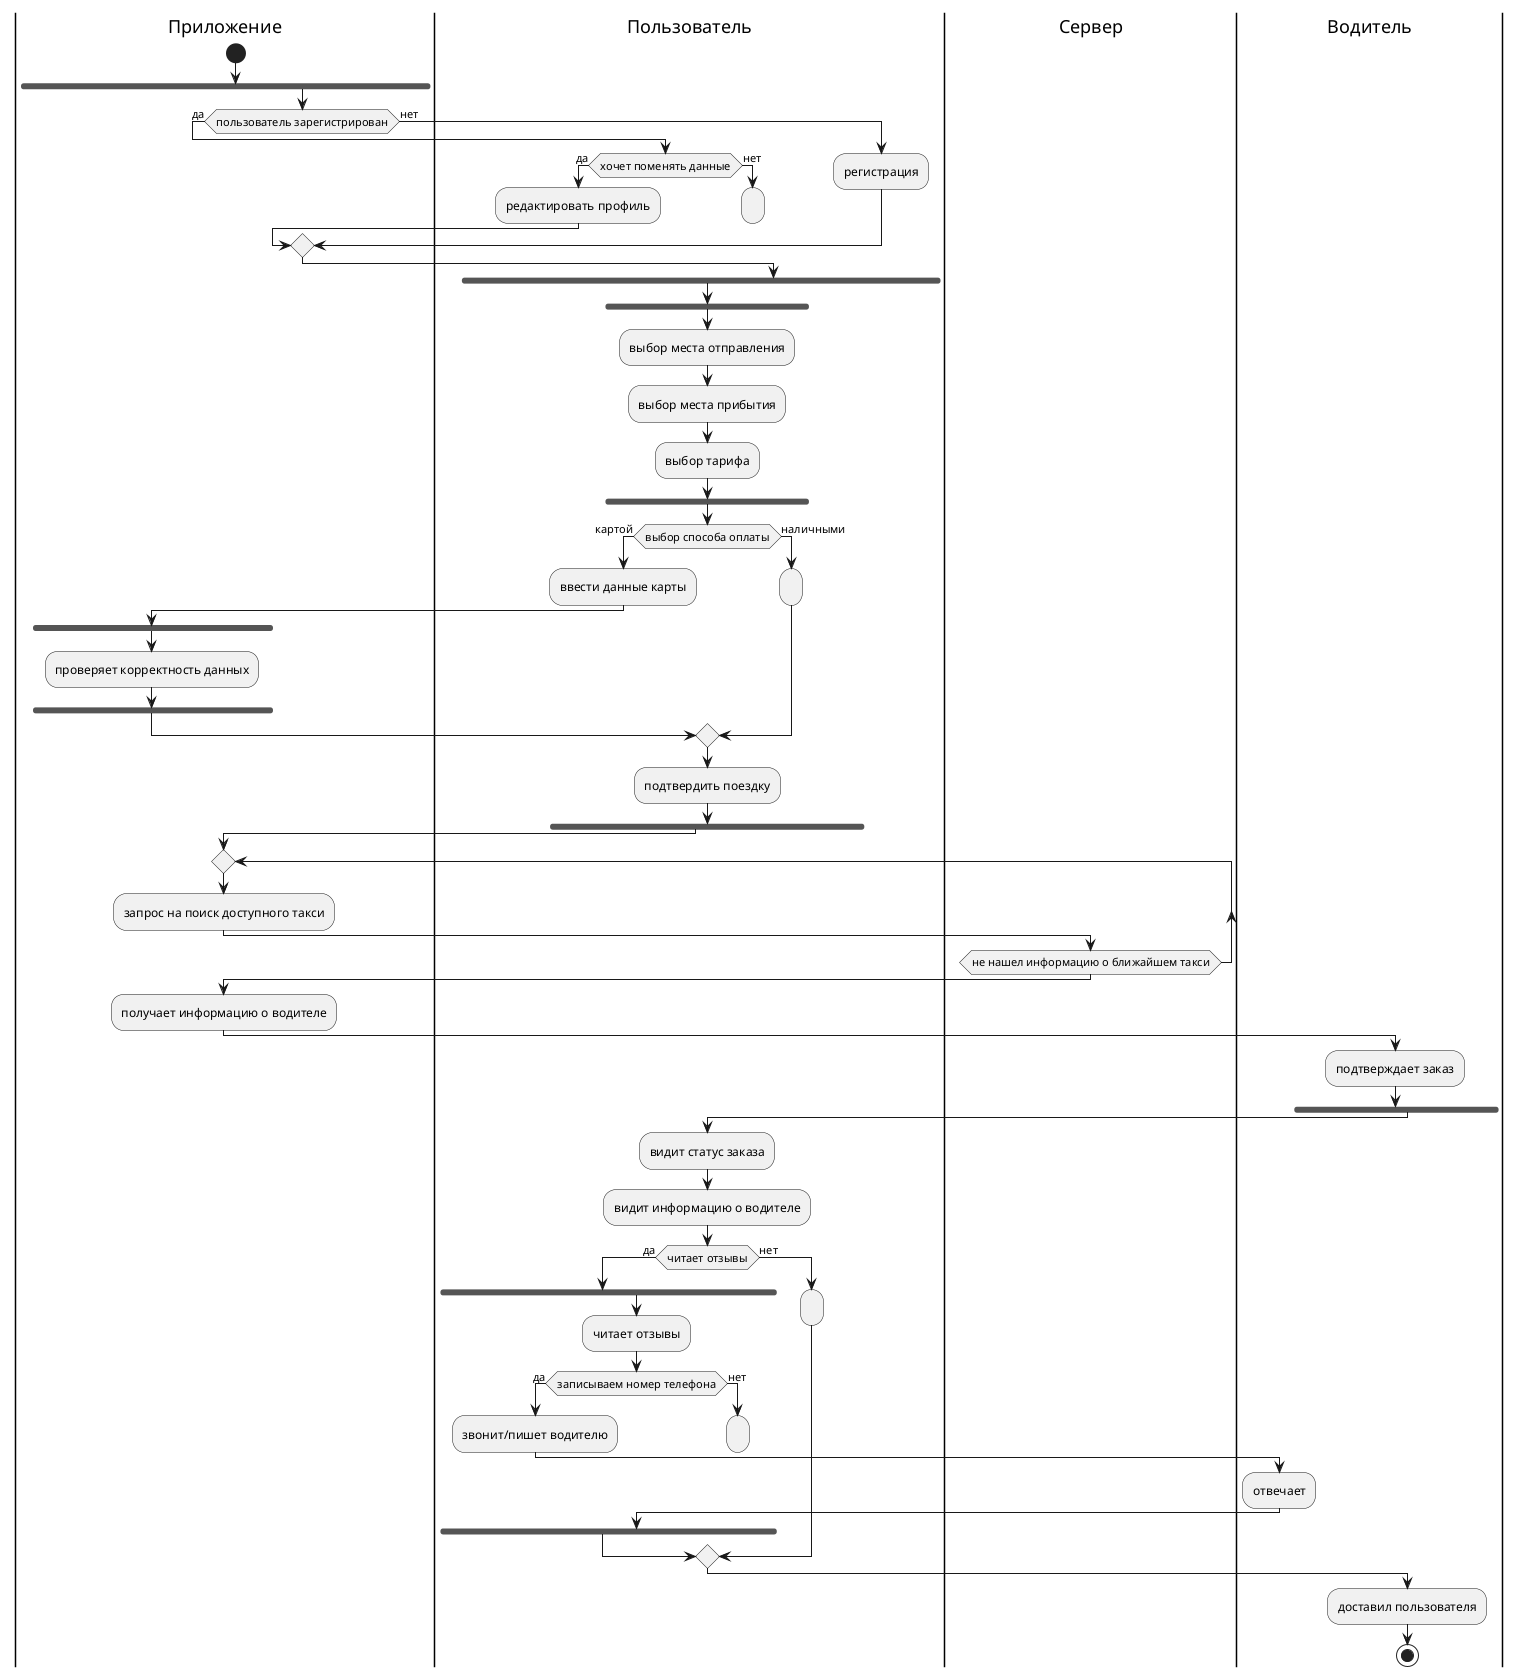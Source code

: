 @startuml
|Приложение|
start
fork
if (пользователь зарегистрирован) then (да)
  |Пользователь|
  if (хочет поменять данные) then (да)
    :редактировать профиль;
  else (нет)
    :;
    kill
  endif
else (нет)
  :регистрация;
endif
end fork
|Пользователь|
fork
:выбор места отправления;
:выбор места прибытия;
:выбор тарифа;
end fork
if (выбор способа оплаты) then (картой)
  :ввести данные карты;
  |Приложение|
  fork
  :проверяет корректность данных;
  end fork
|Пользователь|
else (наличными)
  :;
endif
:подтвердить поездку;
fork
|Приложение|
repeat
  :запрос на поиск доступного такси;
  |Сервер|
repeat while (не нашел информацию о ближайшем такси)
|Приложение|
:получает информацию о водителе;
|Водитель|
:подтверждает заказ;
end fork
|Пользователь|
:видит статус заказа;
:видит информацию о водителе;
if (читает отзывы) then (да)
    fork
    :читает отзывы;
    if (записываем номер телефона) then (да)
      |Пользователь|
      :звонит/пишет водителю;
      |Водитель|
      :отвечает;
      |Пользователь|
    else (нет)
      |Пользователь|
      :;
      kill
    endif
    end fork
  else (нет)
    |Пользователь|
    :;
  endif
|Водитель|
:доставил пользователя;
stop
@enduml
